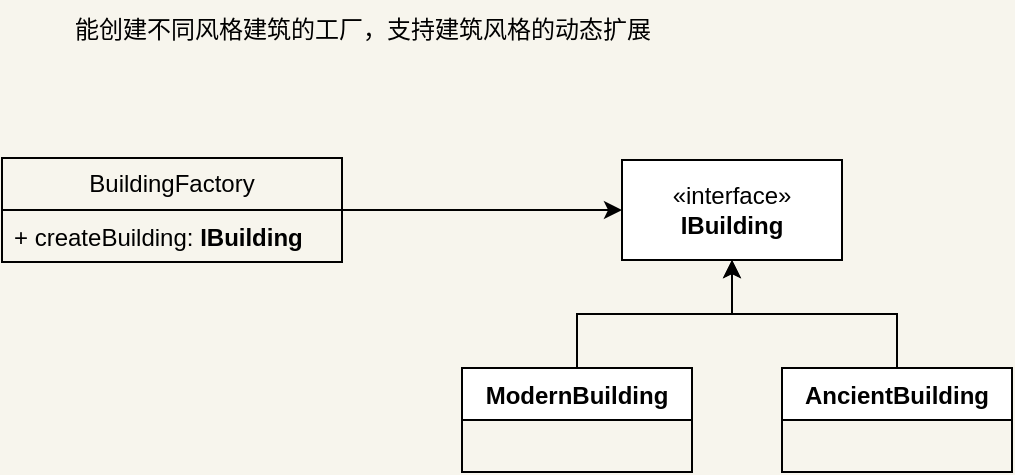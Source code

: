 <mxfile version="21.3.8" type="github">
  <diagram name="Page-1" id="c4acf3e9-155e-7222-9cf6-157b1a14988f">
    <mxGraphModel dx="899" dy="442" grid="1" gridSize="10" guides="1" tooltips="1" connect="1" arrows="1" fold="1" page="1" pageScale="1" pageWidth="1169" pageHeight="827" background="#F7F5ED" math="0" shadow="0">
      <root>
        <mxCell id="0" />
        <mxCell id="1" parent="0" />
        <mxCell id="0Ioa_GH7IEA-KaRj8je9-1" value="&lt;font face=&quot;Comic Sans MS&quot;&gt;能创建不同风格建筑的工厂，支持建筑风格的动态扩展&lt;/font&gt;" style="text;html=1;align=center;verticalAlign=middle;resizable=0;points=[];autosize=1;strokeColor=none;fillColor=none;" vertex="1" parent="1">
          <mxGeometry x="265" y="230" width="310" height="30" as="geometry" />
        </mxCell>
        <mxCell id="0Ioa_GH7IEA-KaRj8je9-10" style="edgeStyle=orthogonalEdgeStyle;rounded=0;orthogonalLoop=1;jettySize=auto;html=1;" edge="1" parent="1" source="0Ioa_GH7IEA-KaRj8je9-3" target="0Ioa_GH7IEA-KaRj8je9-9">
          <mxGeometry relative="1" as="geometry" />
        </mxCell>
        <mxCell id="0Ioa_GH7IEA-KaRj8je9-3" value="BuildingFactory" style="swimlane;fontStyle=0;childLayout=stackLayout;horizontal=1;startSize=26;fillColor=none;horizontalStack=0;resizeParent=1;resizeParentMax=0;resizeLast=0;collapsible=1;marginBottom=0;whiteSpace=wrap;html=1;" vertex="1" parent="1">
          <mxGeometry x="240" y="309" width="170" height="52" as="geometry" />
        </mxCell>
        <mxCell id="0Ioa_GH7IEA-KaRj8je9-8" value="+ createBuilding:&amp;nbsp;&lt;b style=&quot;border-color: var(--border-color); text-align: center;&quot;&gt;IBuilding&lt;/b&gt;" style="text;strokeColor=none;fillColor=none;align=left;verticalAlign=top;spacingLeft=4;spacingRight=4;overflow=hidden;rotatable=0;points=[[0,0.5],[1,0.5]];portConstraint=eastwest;whiteSpace=wrap;html=1;" vertex="1" parent="0Ioa_GH7IEA-KaRj8je9-3">
          <mxGeometry y="26" width="170" height="26" as="geometry" />
        </mxCell>
        <mxCell id="0Ioa_GH7IEA-KaRj8je9-9" value="«interface»&lt;br&gt;&lt;b&gt;IBuilding&lt;/b&gt;" style="html=1;whiteSpace=wrap;" vertex="1" parent="1">
          <mxGeometry x="550" y="310" width="110" height="50" as="geometry" />
        </mxCell>
        <mxCell id="0Ioa_GH7IEA-KaRj8je9-16" style="edgeStyle=orthogonalEdgeStyle;rounded=0;orthogonalLoop=1;jettySize=auto;html=1;" edge="1" parent="1" source="0Ioa_GH7IEA-KaRj8je9-11" target="0Ioa_GH7IEA-KaRj8je9-9">
          <mxGeometry relative="1" as="geometry" />
        </mxCell>
        <mxCell id="0Ioa_GH7IEA-KaRj8je9-11" value="ModernBuilding" style="swimlane;fontStyle=1;align=center;verticalAlign=top;childLayout=stackLayout;horizontal=1;startSize=26;horizontalStack=0;resizeParent=1;resizeParentMax=0;resizeLast=0;collapsible=1;marginBottom=0;whiteSpace=wrap;html=1;" vertex="1" parent="1">
          <mxGeometry x="470" y="414" width="115" height="52" as="geometry" />
        </mxCell>
        <mxCell id="0Ioa_GH7IEA-KaRj8je9-17" style="edgeStyle=orthogonalEdgeStyle;rounded=0;orthogonalLoop=1;jettySize=auto;html=1;" edge="1" parent="1" source="0Ioa_GH7IEA-KaRj8je9-15" target="0Ioa_GH7IEA-KaRj8je9-9">
          <mxGeometry relative="1" as="geometry" />
        </mxCell>
        <mxCell id="0Ioa_GH7IEA-KaRj8je9-15" value="AncientBuilding" style="swimlane;fontStyle=1;align=center;verticalAlign=top;childLayout=stackLayout;horizontal=1;startSize=26;horizontalStack=0;resizeParent=1;resizeParentMax=0;resizeLast=0;collapsible=1;marginBottom=0;whiteSpace=wrap;html=1;" vertex="1" parent="1">
          <mxGeometry x="630" y="414" width="115" height="52" as="geometry" />
        </mxCell>
      </root>
    </mxGraphModel>
  </diagram>
</mxfile>
